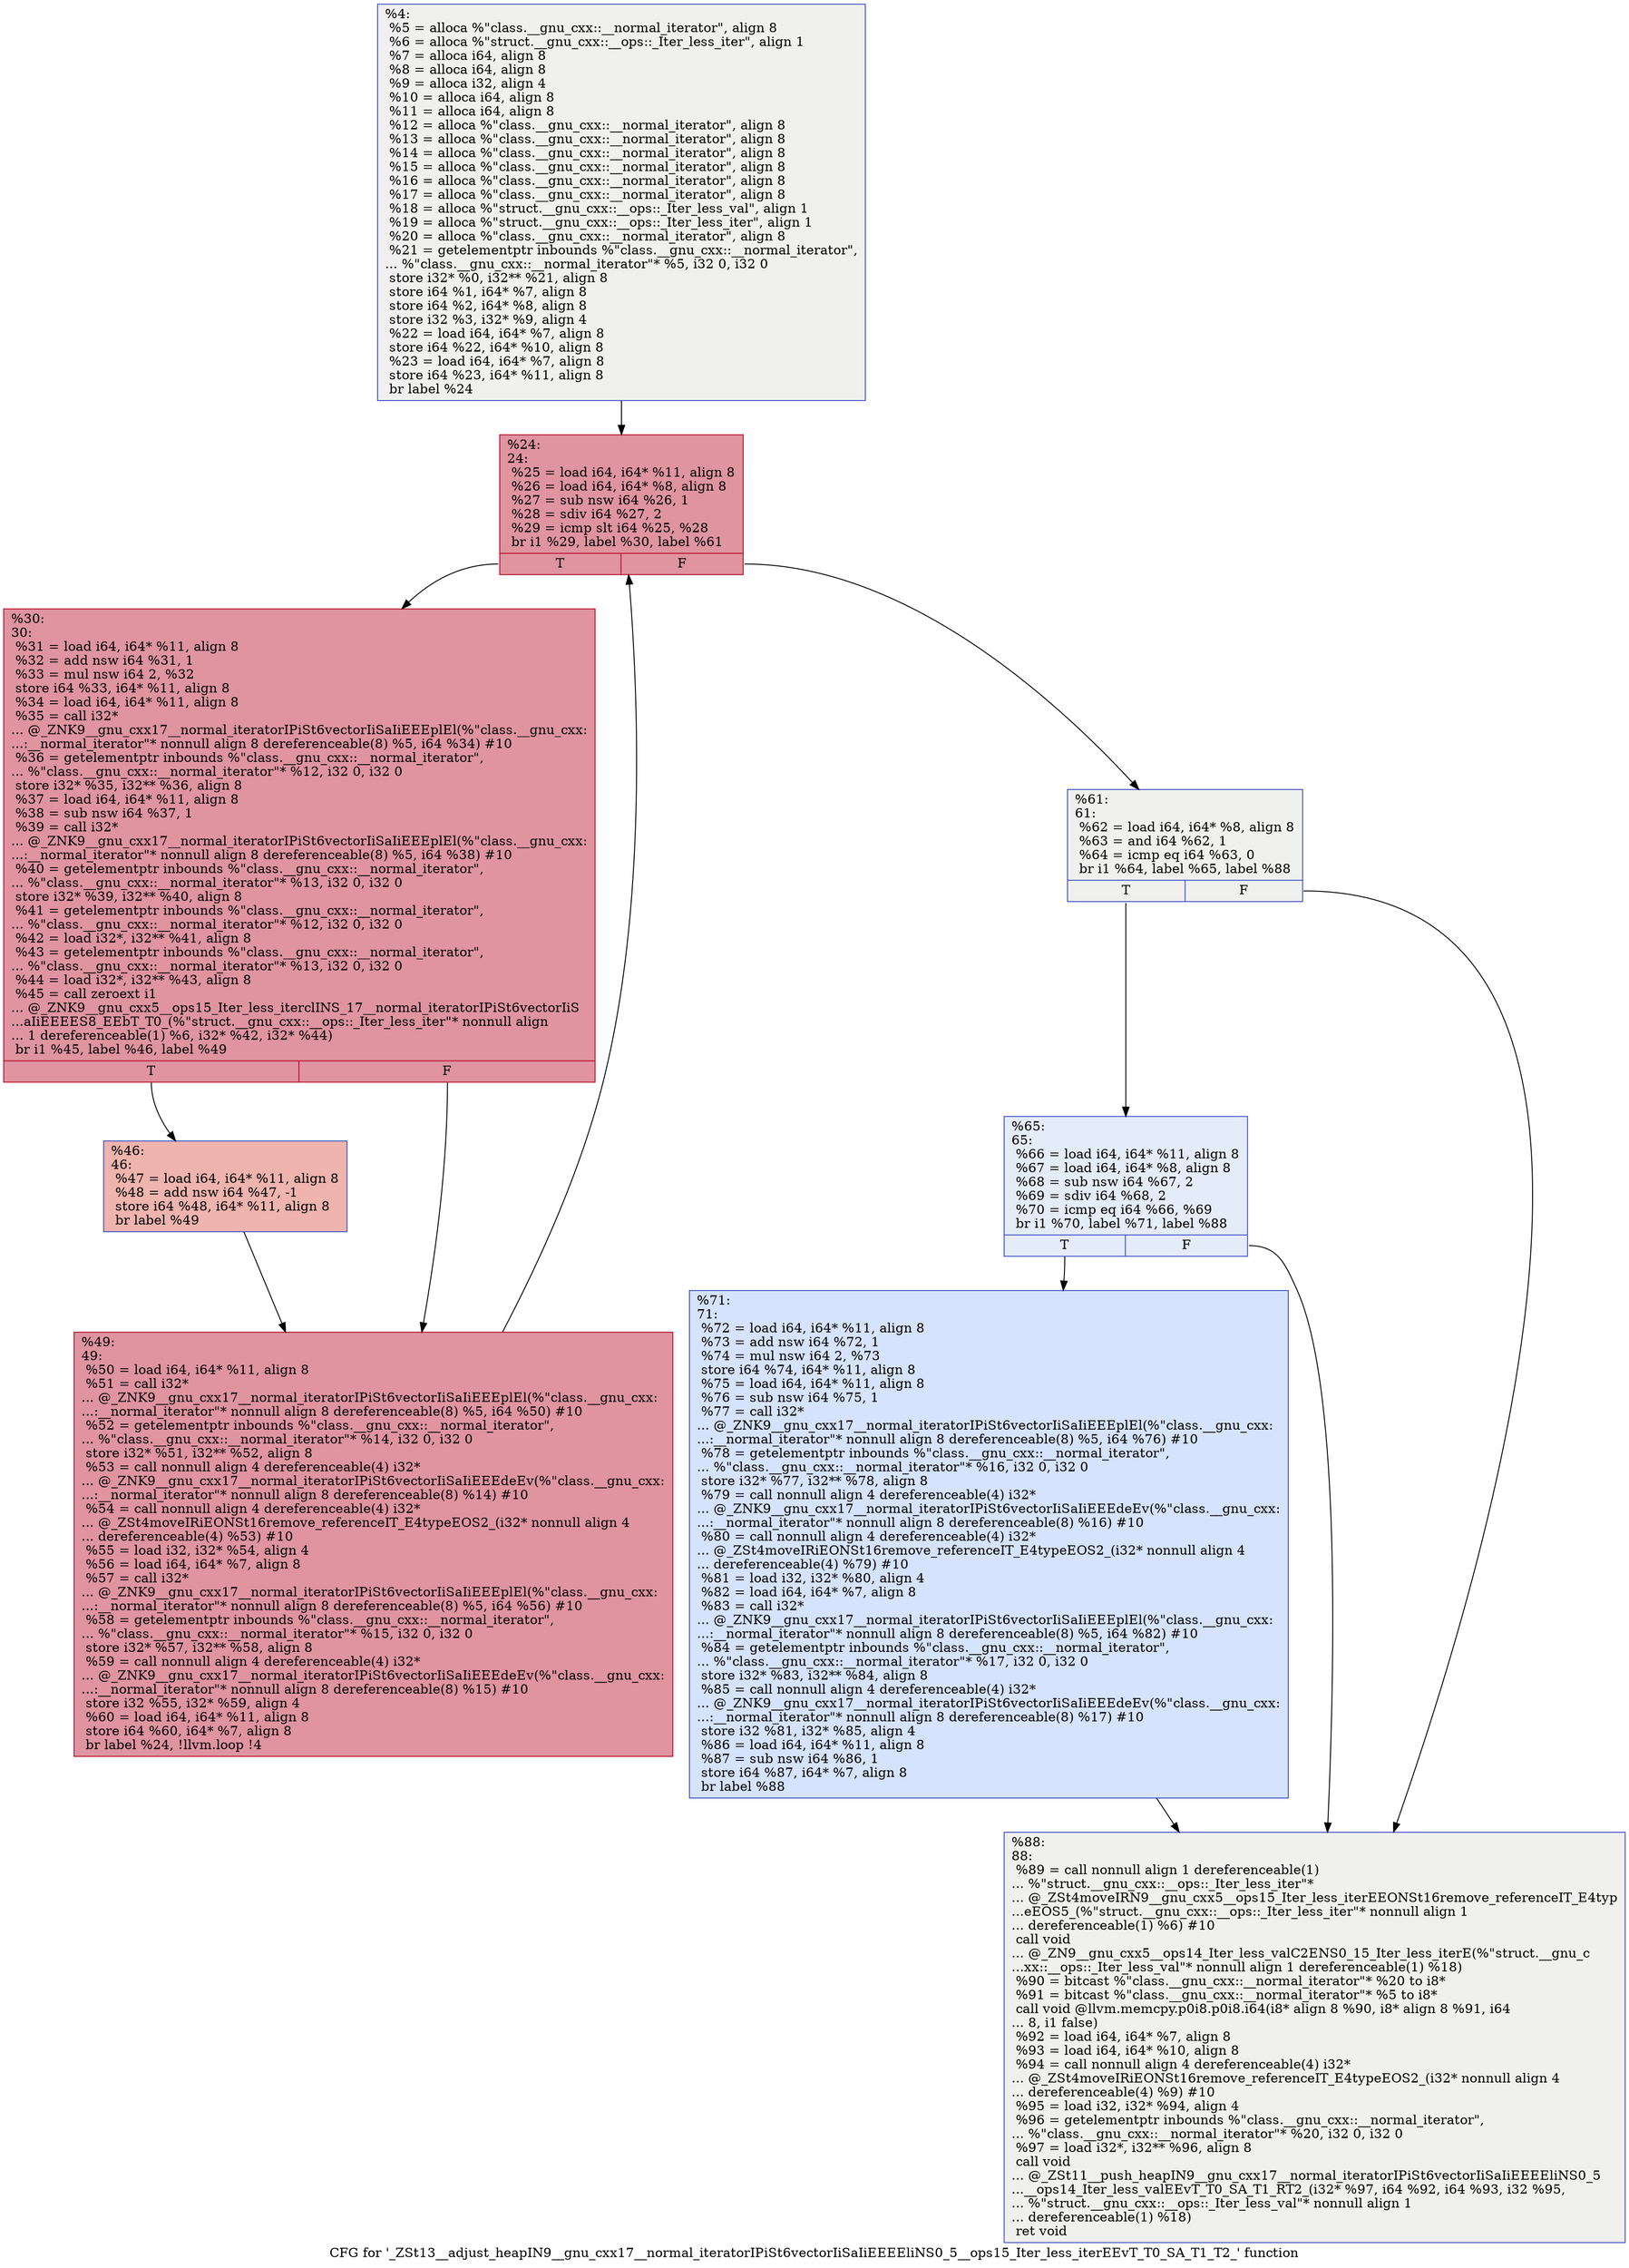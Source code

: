digraph "CFG for '_ZSt13__adjust_heapIN9__gnu_cxx17__normal_iteratorIPiSt6vectorIiSaIiEEEEliNS0_5__ops15_Iter_less_iterEEvT_T0_SA_T1_T2_' function" {
	label="CFG for '_ZSt13__adjust_heapIN9__gnu_cxx17__normal_iteratorIPiSt6vectorIiSaIiEEEEliNS0_5__ops15_Iter_less_iterEEvT_T0_SA_T1_T2_' function";

	Node0x558bbab33740 [shape=record,color="#3d50c3ff", style=filled, fillcolor="#dedcdb70",label="{%4:\l  %5 = alloca %\"class.__gnu_cxx::__normal_iterator\", align 8\l  %6 = alloca %\"struct.__gnu_cxx::__ops::_Iter_less_iter\", align 1\l  %7 = alloca i64, align 8\l  %8 = alloca i64, align 8\l  %9 = alloca i32, align 4\l  %10 = alloca i64, align 8\l  %11 = alloca i64, align 8\l  %12 = alloca %\"class.__gnu_cxx::__normal_iterator\", align 8\l  %13 = alloca %\"class.__gnu_cxx::__normal_iterator\", align 8\l  %14 = alloca %\"class.__gnu_cxx::__normal_iterator\", align 8\l  %15 = alloca %\"class.__gnu_cxx::__normal_iterator\", align 8\l  %16 = alloca %\"class.__gnu_cxx::__normal_iterator\", align 8\l  %17 = alloca %\"class.__gnu_cxx::__normal_iterator\", align 8\l  %18 = alloca %\"struct.__gnu_cxx::__ops::_Iter_less_val\", align 1\l  %19 = alloca %\"struct.__gnu_cxx::__ops::_Iter_less_iter\", align 1\l  %20 = alloca %\"class.__gnu_cxx::__normal_iterator\", align 8\l  %21 = getelementptr inbounds %\"class.__gnu_cxx::__normal_iterator\",\l... %\"class.__gnu_cxx::__normal_iterator\"* %5, i32 0, i32 0\l  store i32* %0, i32** %21, align 8\l  store i64 %1, i64* %7, align 8\l  store i64 %2, i64* %8, align 8\l  store i32 %3, i32* %9, align 4\l  %22 = load i64, i64* %7, align 8\l  store i64 %22, i64* %10, align 8\l  %23 = load i64, i64* %7, align 8\l  store i64 %23, i64* %11, align 8\l  br label %24\l}"];
	Node0x558bbab33740 -> Node0x558bbab33790;
	Node0x558bbab33790 [shape=record,color="#b70d28ff", style=filled, fillcolor="#b70d2870",label="{%24:\l24:                                               \l  %25 = load i64, i64* %11, align 8\l  %26 = load i64, i64* %8, align 8\l  %27 = sub nsw i64 %26, 1\l  %28 = sdiv i64 %27, 2\l  %29 = icmp slt i64 %25, %28\l  br i1 %29, label %30, label %61\l|{<s0>T|<s1>F}}"];
	Node0x558bbab33790:s0 -> Node0x558bbab34650;
	Node0x558bbab33790:s1 -> Node0x558bbab346a0;
	Node0x558bbab34650 [shape=record,color="#b70d28ff", style=filled, fillcolor="#b70d2870",label="{%30:\l30:                                               \l  %31 = load i64, i64* %11, align 8\l  %32 = add nsw i64 %31, 1\l  %33 = mul nsw i64 2, %32\l  store i64 %33, i64* %11, align 8\l  %34 = load i64, i64* %11, align 8\l  %35 = call i32*\l... @_ZNK9__gnu_cxx17__normal_iteratorIPiSt6vectorIiSaIiEEEplEl(%\"class.__gnu_cxx:\l...:__normal_iterator\"* nonnull align 8 dereferenceable(8) %5, i64 %34) #10\l  %36 = getelementptr inbounds %\"class.__gnu_cxx::__normal_iterator\",\l... %\"class.__gnu_cxx::__normal_iterator\"* %12, i32 0, i32 0\l  store i32* %35, i32** %36, align 8\l  %37 = load i64, i64* %11, align 8\l  %38 = sub nsw i64 %37, 1\l  %39 = call i32*\l... @_ZNK9__gnu_cxx17__normal_iteratorIPiSt6vectorIiSaIiEEEplEl(%\"class.__gnu_cxx:\l...:__normal_iterator\"* nonnull align 8 dereferenceable(8) %5, i64 %38) #10\l  %40 = getelementptr inbounds %\"class.__gnu_cxx::__normal_iterator\",\l... %\"class.__gnu_cxx::__normal_iterator\"* %13, i32 0, i32 0\l  store i32* %39, i32** %40, align 8\l  %41 = getelementptr inbounds %\"class.__gnu_cxx::__normal_iterator\",\l... %\"class.__gnu_cxx::__normal_iterator\"* %12, i32 0, i32 0\l  %42 = load i32*, i32** %41, align 8\l  %43 = getelementptr inbounds %\"class.__gnu_cxx::__normal_iterator\",\l... %\"class.__gnu_cxx::__normal_iterator\"* %13, i32 0, i32 0\l  %44 = load i32*, i32** %43, align 8\l  %45 = call zeroext i1\l... @_ZNK9__gnu_cxx5__ops15_Iter_less_iterclINS_17__normal_iteratorIPiSt6vectorIiS\l...aIiEEEES8_EEbT_T0_(%\"struct.__gnu_cxx::__ops::_Iter_less_iter\"* nonnull align\l... 1 dereferenceable(1) %6, i32* %42, i32* %44)\l  br i1 %45, label %46, label %49\l|{<s0>T|<s1>F}}"];
	Node0x558bbab34650:s0 -> Node0x558bbab354a0;
	Node0x558bbab34650:s1 -> Node0x558bbab354f0;
	Node0x558bbab354a0 [shape=record,color="#3d50c3ff", style=filled, fillcolor="#d8564670",label="{%46:\l46:                                               \l  %47 = load i64, i64* %11, align 8\l  %48 = add nsw i64 %47, -1\l  store i64 %48, i64* %11, align 8\l  br label %49\l}"];
	Node0x558bbab354a0 -> Node0x558bbab354f0;
	Node0x558bbab354f0 [shape=record,color="#b70d28ff", style=filled, fillcolor="#b70d2870",label="{%49:\l49:                                               \l  %50 = load i64, i64* %11, align 8\l  %51 = call i32*\l... @_ZNK9__gnu_cxx17__normal_iteratorIPiSt6vectorIiSaIiEEEplEl(%\"class.__gnu_cxx:\l...:__normal_iterator\"* nonnull align 8 dereferenceable(8) %5, i64 %50) #10\l  %52 = getelementptr inbounds %\"class.__gnu_cxx::__normal_iterator\",\l... %\"class.__gnu_cxx::__normal_iterator\"* %14, i32 0, i32 0\l  store i32* %51, i32** %52, align 8\l  %53 = call nonnull align 4 dereferenceable(4) i32*\l... @_ZNK9__gnu_cxx17__normal_iteratorIPiSt6vectorIiSaIiEEEdeEv(%\"class.__gnu_cxx:\l...:__normal_iterator\"* nonnull align 8 dereferenceable(8) %14) #10\l  %54 = call nonnull align 4 dereferenceable(4) i32*\l... @_ZSt4moveIRiEONSt16remove_referenceIT_E4typeEOS2_(i32* nonnull align 4\l... dereferenceable(4) %53) #10\l  %55 = load i32, i32* %54, align 4\l  %56 = load i64, i64* %7, align 8\l  %57 = call i32*\l... @_ZNK9__gnu_cxx17__normal_iteratorIPiSt6vectorIiSaIiEEEplEl(%\"class.__gnu_cxx:\l...:__normal_iterator\"* nonnull align 8 dereferenceable(8) %5, i64 %56) #10\l  %58 = getelementptr inbounds %\"class.__gnu_cxx::__normal_iterator\",\l... %\"class.__gnu_cxx::__normal_iterator\"* %15, i32 0, i32 0\l  store i32* %57, i32** %58, align 8\l  %59 = call nonnull align 4 dereferenceable(4) i32*\l... @_ZNK9__gnu_cxx17__normal_iteratorIPiSt6vectorIiSaIiEEEdeEv(%\"class.__gnu_cxx:\l...:__normal_iterator\"* nonnull align 8 dereferenceable(8) %15) #10\l  store i32 %55, i32* %59, align 4\l  %60 = load i64, i64* %11, align 8\l  store i64 %60, i64* %7, align 8\l  br label %24, !llvm.loop !4\l}"];
	Node0x558bbab354f0 -> Node0x558bbab33790;
	Node0x558bbab346a0 [shape=record,color="#3d50c3ff", style=filled, fillcolor="#dedcdb70",label="{%61:\l61:                                               \l  %62 = load i64, i64* %8, align 8\l  %63 = and i64 %62, 1\l  %64 = icmp eq i64 %63, 0\l  br i1 %64, label %65, label %88\l|{<s0>T|<s1>F}}"];
	Node0x558bbab346a0:s0 -> Node0x558bbab35ce0;
	Node0x558bbab346a0:s1 -> Node0x558bbab36450;
	Node0x558bbab35ce0 [shape=record,color="#3d50c3ff", style=filled, fillcolor="#c1d4f470",label="{%65:\l65:                                               \l  %66 = load i64, i64* %11, align 8\l  %67 = load i64, i64* %8, align 8\l  %68 = sub nsw i64 %67, 2\l  %69 = sdiv i64 %68, 2\l  %70 = icmp eq i64 %66, %69\l  br i1 %70, label %71, label %88\l|{<s0>T|<s1>F}}"];
	Node0x558bbab35ce0:s0 -> Node0x558bbab36820;
	Node0x558bbab35ce0:s1 -> Node0x558bbab36450;
	Node0x558bbab36820 [shape=record,color="#3d50c3ff", style=filled, fillcolor="#a1c0ff70",label="{%71:\l71:                                               \l  %72 = load i64, i64* %11, align 8\l  %73 = add nsw i64 %72, 1\l  %74 = mul nsw i64 2, %73\l  store i64 %74, i64* %11, align 8\l  %75 = load i64, i64* %11, align 8\l  %76 = sub nsw i64 %75, 1\l  %77 = call i32*\l... @_ZNK9__gnu_cxx17__normal_iteratorIPiSt6vectorIiSaIiEEEplEl(%\"class.__gnu_cxx:\l...:__normal_iterator\"* nonnull align 8 dereferenceable(8) %5, i64 %76) #10\l  %78 = getelementptr inbounds %\"class.__gnu_cxx::__normal_iterator\",\l... %\"class.__gnu_cxx::__normal_iterator\"* %16, i32 0, i32 0\l  store i32* %77, i32** %78, align 8\l  %79 = call nonnull align 4 dereferenceable(4) i32*\l... @_ZNK9__gnu_cxx17__normal_iteratorIPiSt6vectorIiSaIiEEEdeEv(%\"class.__gnu_cxx:\l...:__normal_iterator\"* nonnull align 8 dereferenceable(8) %16) #10\l  %80 = call nonnull align 4 dereferenceable(4) i32*\l... @_ZSt4moveIRiEONSt16remove_referenceIT_E4typeEOS2_(i32* nonnull align 4\l... dereferenceable(4) %79) #10\l  %81 = load i32, i32* %80, align 4\l  %82 = load i64, i64* %7, align 8\l  %83 = call i32*\l... @_ZNK9__gnu_cxx17__normal_iteratorIPiSt6vectorIiSaIiEEEplEl(%\"class.__gnu_cxx:\l...:__normal_iterator\"* nonnull align 8 dereferenceable(8) %5, i64 %82) #10\l  %84 = getelementptr inbounds %\"class.__gnu_cxx::__normal_iterator\",\l... %\"class.__gnu_cxx::__normal_iterator\"* %17, i32 0, i32 0\l  store i32* %83, i32** %84, align 8\l  %85 = call nonnull align 4 dereferenceable(4) i32*\l... @_ZNK9__gnu_cxx17__normal_iteratorIPiSt6vectorIiSaIiEEEdeEv(%\"class.__gnu_cxx:\l...:__normal_iterator\"* nonnull align 8 dereferenceable(8) %17) #10\l  store i32 %81, i32* %85, align 4\l  %86 = load i64, i64* %11, align 8\l  %87 = sub nsw i64 %86, 1\l  store i64 %87, i64* %7, align 8\l  br label %88\l}"];
	Node0x558bbab36820 -> Node0x558bbab36450;
	Node0x558bbab36450 [shape=record,color="#3d50c3ff", style=filled, fillcolor="#dedcdb70",label="{%88:\l88:                                               \l  %89 = call nonnull align 1 dereferenceable(1)\l... %\"struct.__gnu_cxx::__ops::_Iter_less_iter\"*\l... @_ZSt4moveIRN9__gnu_cxx5__ops15_Iter_less_iterEEONSt16remove_referenceIT_E4typ\l...eEOS5_(%\"struct.__gnu_cxx::__ops::_Iter_less_iter\"* nonnull align 1\l... dereferenceable(1) %6) #10\l  call void\l... @_ZN9__gnu_cxx5__ops14_Iter_less_valC2ENS0_15_Iter_less_iterE(%\"struct.__gnu_c\l...xx::__ops::_Iter_less_val\"* nonnull align 1 dereferenceable(1) %18)\l  %90 = bitcast %\"class.__gnu_cxx::__normal_iterator\"* %20 to i8*\l  %91 = bitcast %\"class.__gnu_cxx::__normal_iterator\"* %5 to i8*\l  call void @llvm.memcpy.p0i8.p0i8.i64(i8* align 8 %90, i8* align 8 %91, i64\l... 8, i1 false)\l  %92 = load i64, i64* %7, align 8\l  %93 = load i64, i64* %10, align 8\l  %94 = call nonnull align 4 dereferenceable(4) i32*\l... @_ZSt4moveIRiEONSt16remove_referenceIT_E4typeEOS2_(i32* nonnull align 4\l... dereferenceable(4) %9) #10\l  %95 = load i32, i32* %94, align 4\l  %96 = getelementptr inbounds %\"class.__gnu_cxx::__normal_iterator\",\l... %\"class.__gnu_cxx::__normal_iterator\"* %20, i32 0, i32 0\l  %97 = load i32*, i32** %96, align 8\l  call void\l... @_ZSt11__push_heapIN9__gnu_cxx17__normal_iteratorIPiSt6vectorIiSaIiEEEEliNS0_5\l...__ops14_Iter_less_valEEvT_T0_SA_T1_RT2_(i32* %97, i64 %92, i64 %93, i32 %95,\l... %\"struct.__gnu_cxx::__ops::_Iter_less_val\"* nonnull align 1\l... dereferenceable(1) %18)\l  ret void\l}"];
}
